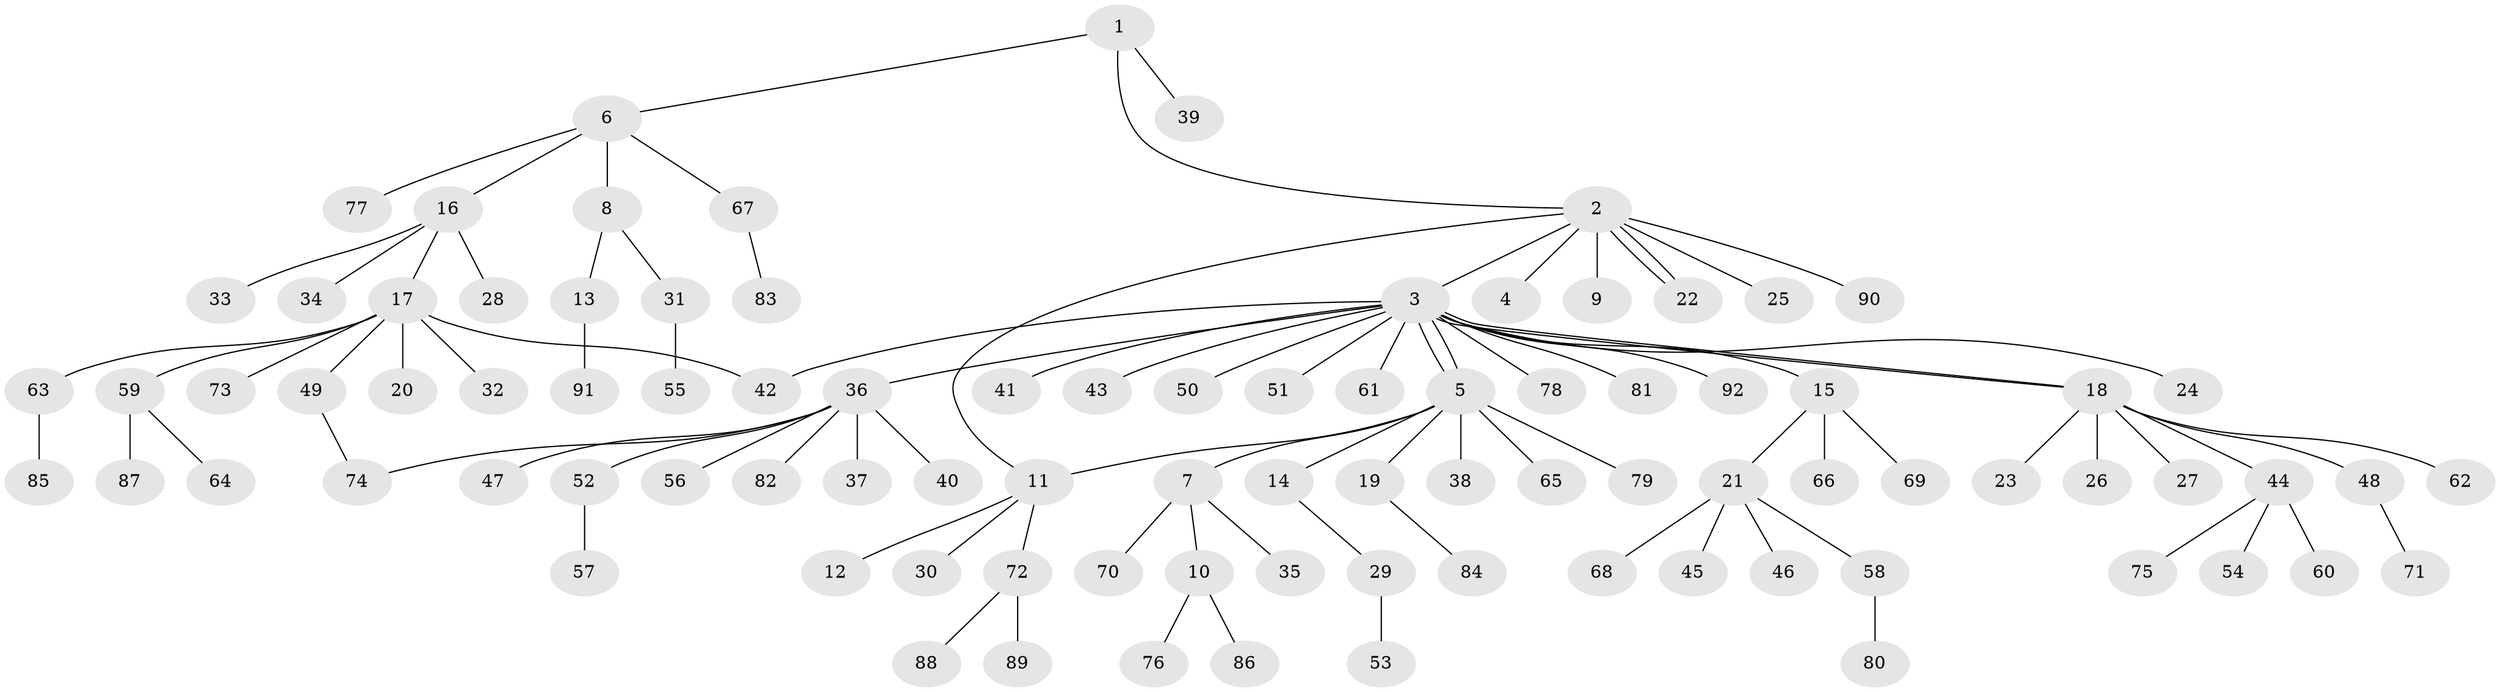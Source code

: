 // coarse degree distribution, {1: 0.78125, 10: 0.015625, 2: 0.109375, 4: 0.015625, 8: 0.015625, 18: 0.015625, 7: 0.015625, 6: 0.015625, 11: 0.015625}
// Generated by graph-tools (version 1.1) at 2025/50/03/04/25 21:50:31]
// undirected, 92 vertices, 97 edges
graph export_dot {
graph [start="1"]
  node [color=gray90,style=filled];
  1;
  2;
  3;
  4;
  5;
  6;
  7;
  8;
  9;
  10;
  11;
  12;
  13;
  14;
  15;
  16;
  17;
  18;
  19;
  20;
  21;
  22;
  23;
  24;
  25;
  26;
  27;
  28;
  29;
  30;
  31;
  32;
  33;
  34;
  35;
  36;
  37;
  38;
  39;
  40;
  41;
  42;
  43;
  44;
  45;
  46;
  47;
  48;
  49;
  50;
  51;
  52;
  53;
  54;
  55;
  56;
  57;
  58;
  59;
  60;
  61;
  62;
  63;
  64;
  65;
  66;
  67;
  68;
  69;
  70;
  71;
  72;
  73;
  74;
  75;
  76;
  77;
  78;
  79;
  80;
  81;
  82;
  83;
  84;
  85;
  86;
  87;
  88;
  89;
  90;
  91;
  92;
  1 -- 2;
  1 -- 6;
  1 -- 39;
  2 -- 3;
  2 -- 4;
  2 -- 9;
  2 -- 11;
  2 -- 22;
  2 -- 22;
  2 -- 25;
  2 -- 90;
  3 -- 5;
  3 -- 5;
  3 -- 15;
  3 -- 18;
  3 -- 18;
  3 -- 24;
  3 -- 36;
  3 -- 41;
  3 -- 42;
  3 -- 43;
  3 -- 50;
  3 -- 51;
  3 -- 61;
  3 -- 78;
  3 -- 81;
  3 -- 92;
  5 -- 7;
  5 -- 11;
  5 -- 14;
  5 -- 19;
  5 -- 38;
  5 -- 65;
  5 -- 79;
  6 -- 8;
  6 -- 16;
  6 -- 67;
  6 -- 77;
  7 -- 10;
  7 -- 35;
  7 -- 70;
  8 -- 13;
  8 -- 31;
  10 -- 76;
  10 -- 86;
  11 -- 12;
  11 -- 30;
  11 -- 72;
  13 -- 91;
  14 -- 29;
  15 -- 21;
  15 -- 66;
  15 -- 69;
  16 -- 17;
  16 -- 28;
  16 -- 33;
  16 -- 34;
  17 -- 20;
  17 -- 32;
  17 -- 42;
  17 -- 49;
  17 -- 59;
  17 -- 63;
  17 -- 73;
  18 -- 23;
  18 -- 26;
  18 -- 27;
  18 -- 44;
  18 -- 48;
  18 -- 62;
  19 -- 84;
  21 -- 45;
  21 -- 46;
  21 -- 58;
  21 -- 68;
  29 -- 53;
  31 -- 55;
  36 -- 37;
  36 -- 40;
  36 -- 47;
  36 -- 52;
  36 -- 56;
  36 -- 74;
  36 -- 82;
  44 -- 54;
  44 -- 60;
  44 -- 75;
  48 -- 71;
  49 -- 74;
  52 -- 57;
  58 -- 80;
  59 -- 64;
  59 -- 87;
  63 -- 85;
  67 -- 83;
  72 -- 88;
  72 -- 89;
}
